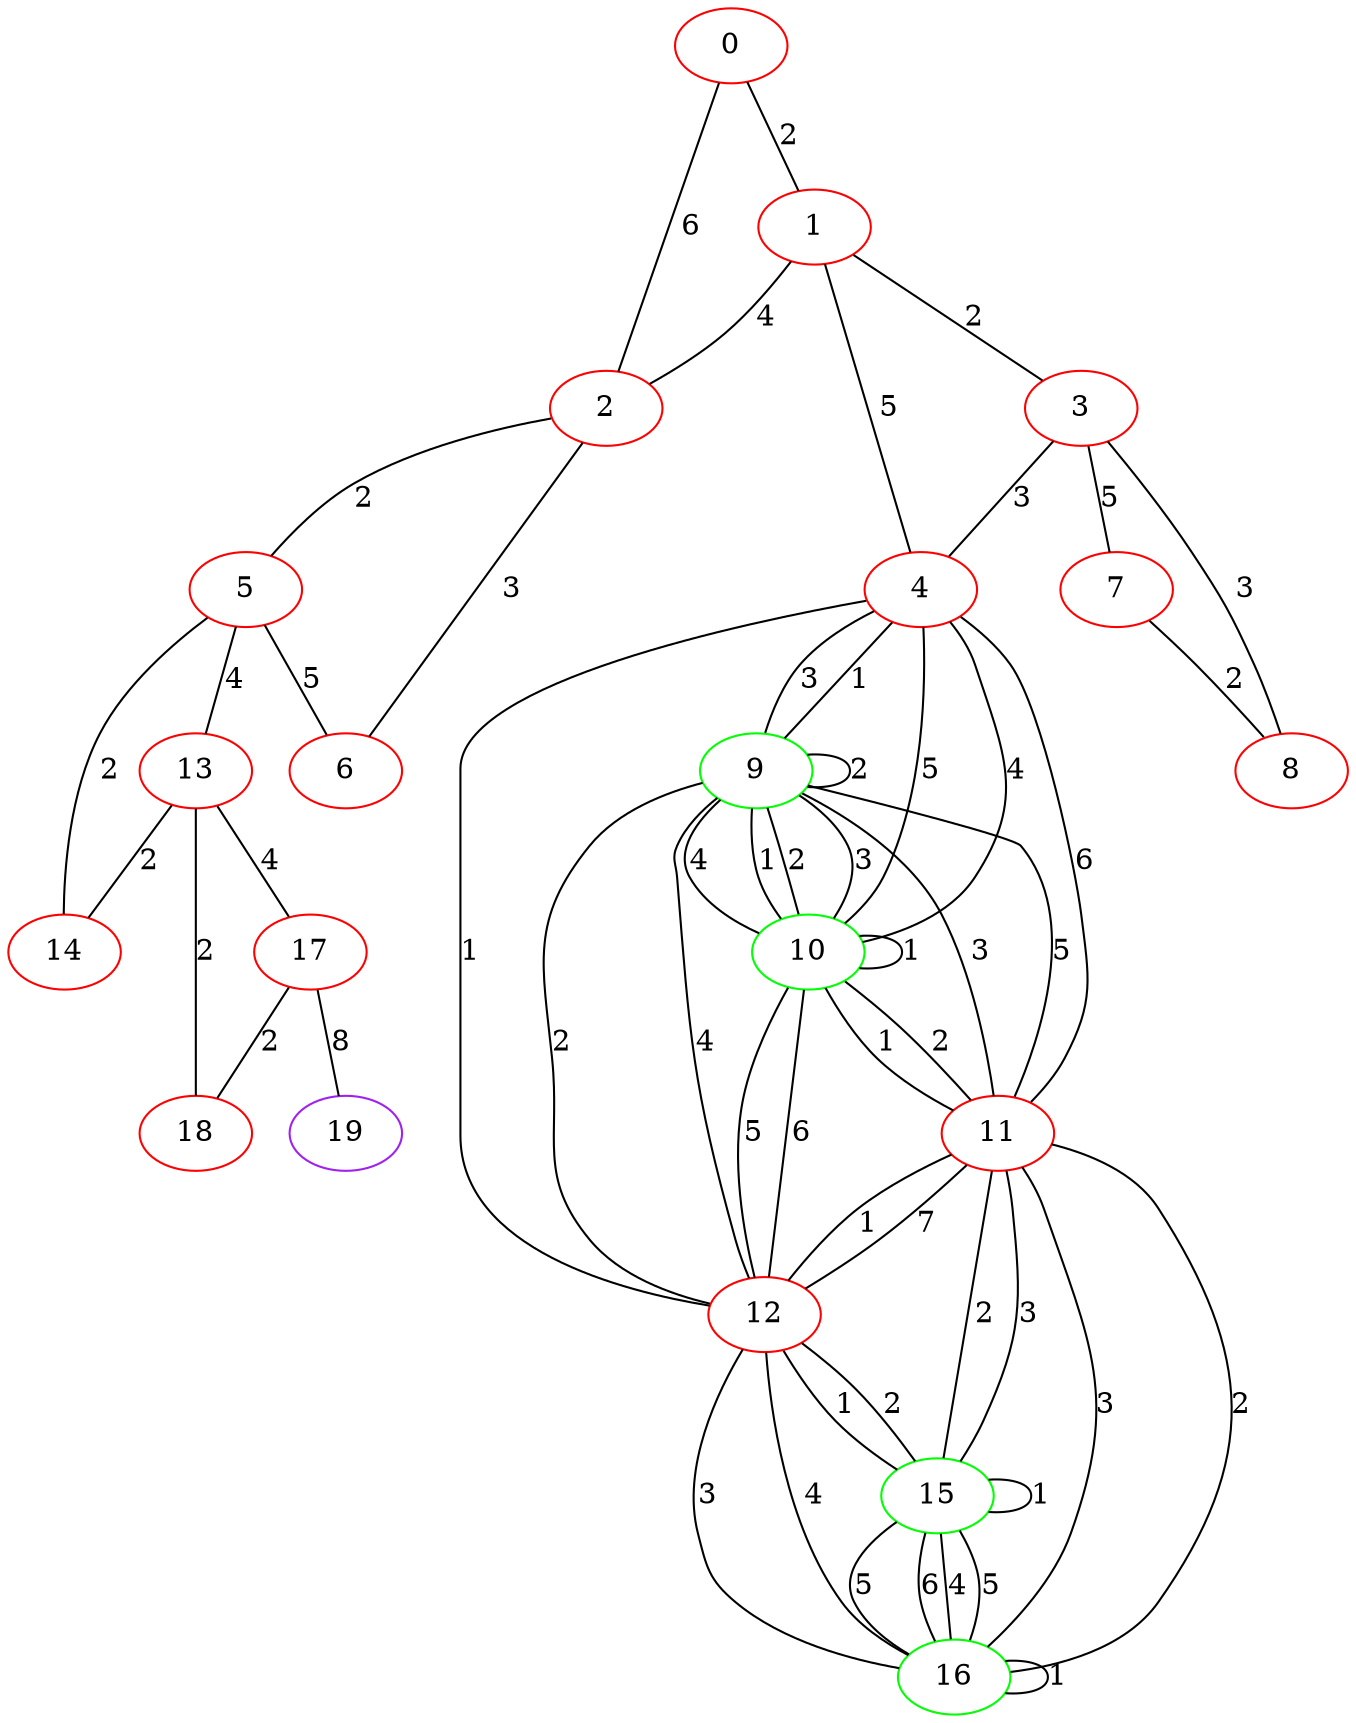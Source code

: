 graph "" {
0 [color=red, weight=1];
1 [color=red, weight=1];
2 [color=red, weight=1];
3 [color=red, weight=1];
4 [color=red, weight=1];
5 [color=red, weight=1];
6 [color=red, weight=1];
7 [color=red, weight=1];
8 [color=red, weight=1];
9 [color=green, weight=2];
10 [color=green, weight=2];
11 [color=red, weight=1];
12 [color=red, weight=1];
13 [color=red, weight=1];
14 [color=red, weight=1];
15 [color=green, weight=2];
16 [color=green, weight=2];
17 [color=red, weight=1];
18 [color=red, weight=1];
19 [color=purple, weight=4];
0 -- 1  [key=0, label=2];
0 -- 2  [key=0, label=6];
1 -- 2  [key=0, label=4];
1 -- 3  [key=0, label=2];
1 -- 4  [key=0, label=5];
2 -- 5  [key=0, label=2];
2 -- 6  [key=0, label=3];
3 -- 8  [key=0, label=3];
3 -- 4  [key=0, label=3];
3 -- 7  [key=0, label=5];
4 -- 9  [key=0, label=1];
4 -- 9  [key=1, label=3];
4 -- 10  [key=0, label=4];
4 -- 10  [key=1, label=5];
4 -- 11  [key=0, label=6];
4 -- 12  [key=0, label=1];
5 -- 6  [key=0, label=5];
5 -- 13  [key=0, label=4];
5 -- 14  [key=0, label=2];
7 -- 8  [key=0, label=2];
9 -- 9  [key=0, label=2];
9 -- 10  [key=0, label=3];
9 -- 10  [key=1, label=4];
9 -- 10  [key=2, label=1];
9 -- 10  [key=3, label=2];
9 -- 11  [key=0, label=5];
9 -- 11  [key=1, label=3];
9 -- 12  [key=0, label=2];
9 -- 12  [key=1, label=4];
10 -- 10  [key=0, label=1];
10 -- 11  [key=0, label=2];
10 -- 11  [key=1, label=1];
10 -- 12  [key=0, label=5];
10 -- 12  [key=1, label=6];
11 -- 12  [key=0, label=1];
11 -- 12  [key=1, label=7];
11 -- 15  [key=0, label=2];
11 -- 15  [key=1, label=3];
11 -- 16  [key=0, label=2];
11 -- 16  [key=1, label=3];
12 -- 15  [key=0, label=1];
12 -- 15  [key=1, label=2];
12 -- 16  [key=0, label=3];
12 -- 16  [key=1, label=4];
13 -- 17  [key=0, label=4];
13 -- 18  [key=0, label=2];
13 -- 14  [key=0, label=2];
15 -- 16  [key=0, label=4];
15 -- 16  [key=1, label=5];
15 -- 16  [key=2, label=5];
15 -- 16  [key=3, label=6];
15 -- 15  [key=0, label=1];
16 -- 16  [key=0, label=1];
17 -- 18  [key=0, label=2];
17 -- 19  [key=0, label=8];
}
